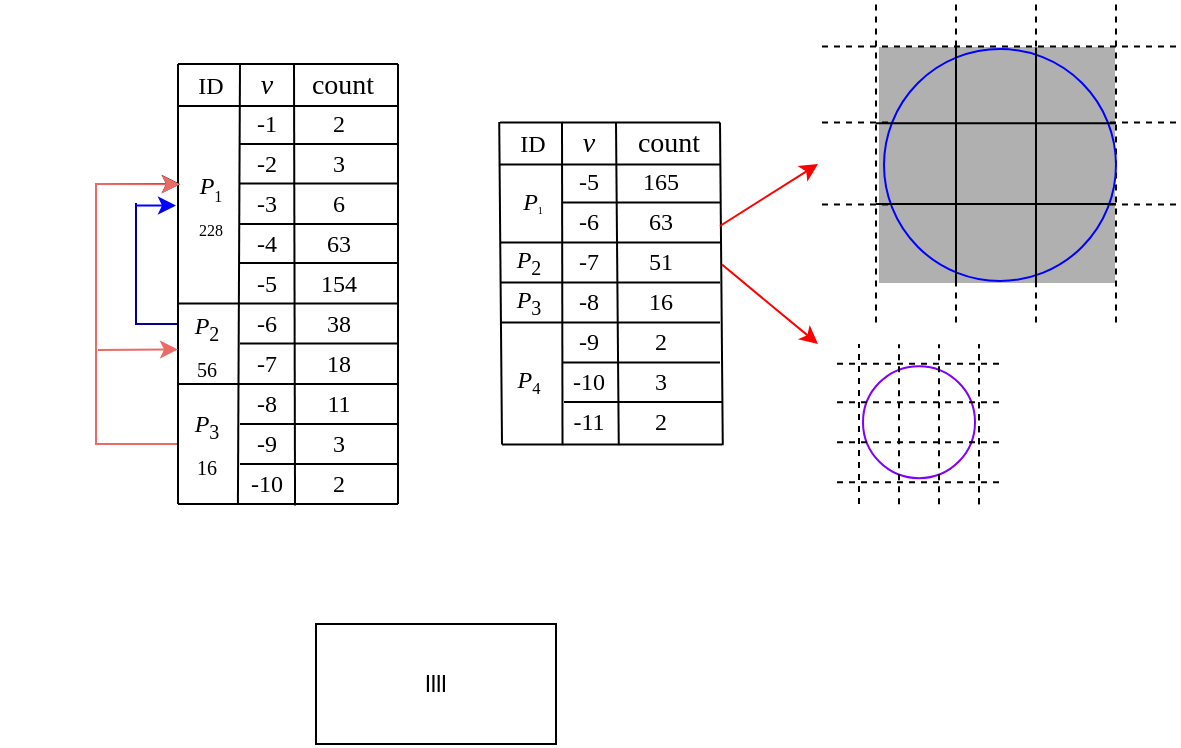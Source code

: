 <mxfile version="15.0.3" type="github" pages="2">
  <diagram id="_1Wtow-dw4-1ti9XIvQA" name="Page-1">
    <mxGraphModel dx="2377" dy="867" grid="1" gridSize="10" guides="1" tooltips="1" connect="1" arrows="1" fold="1" page="1" pageScale="1" pageWidth="827" pageHeight="1169" math="0" shadow="0">
      <root>
        <mxCell id="0" />
        <mxCell id="1" parent="0" />
        <mxCell id="E4blvEDHZqpK1_lMUiRl-31" value="" style="whiteSpace=wrap;html=1;aspect=fixed;shadow=0;strokeColor=#FFFFFF;fillColor=#B0B0B0;" parent="1" vertex="1">
          <mxGeometry x="-289" y="41" width="119" height="119" as="geometry" />
        </mxCell>
        <mxCell id="SOsMVHl4s7LR2z6pSPWi-3" value="" style="endArrow=none;html=1;" parent="1" edge="1">
          <mxGeometry width="50" height="50" relative="1" as="geometry">
            <mxPoint x="-639" y="270" as="sourcePoint" />
            <mxPoint x="-639" y="50" as="targetPoint" />
          </mxGeometry>
        </mxCell>
        <mxCell id="SOsMVHl4s7LR2z6pSPWi-4" value="" style="endArrow=none;html=1;" parent="1" edge="1">
          <mxGeometry width="50" height="50" relative="1" as="geometry">
            <mxPoint x="-639" y="50" as="sourcePoint" />
            <mxPoint x="-529" y="50" as="targetPoint" />
          </mxGeometry>
        </mxCell>
        <mxCell id="SOsMVHl4s7LR2z6pSPWi-5" value="" style="endArrow=none;html=1;" parent="1" edge="1">
          <mxGeometry width="50" height="50" relative="1" as="geometry">
            <mxPoint x="-639" y="71" as="sourcePoint" />
            <mxPoint x="-529" y="71" as="targetPoint" />
          </mxGeometry>
        </mxCell>
        <mxCell id="SOsMVHl4s7LR2z6pSPWi-6" value="" style="endArrow=none;html=1;" parent="1" edge="1">
          <mxGeometry width="50" height="50" relative="1" as="geometry">
            <mxPoint x="-529" y="270" as="sourcePoint" />
            <mxPoint x="-529" y="50" as="targetPoint" />
          </mxGeometry>
        </mxCell>
        <mxCell id="SOsMVHl4s7LR2z6pSPWi-7" value="" style="endArrow=none;html=1;exitX=0.032;exitY=0.998;exitDx=0;exitDy=0;exitPerimeter=0;" parent="1" source="SOsMVHl4s7LR2z6pSPWi-50" edge="1">
          <mxGeometry width="50" height="50" relative="1" as="geometry">
            <mxPoint x="-608" y="490" as="sourcePoint" />
            <mxPoint x="-608" y="50" as="targetPoint" />
          </mxGeometry>
        </mxCell>
        <mxCell id="SOsMVHl4s7LR2z6pSPWi-8" value="" style="endArrow=none;html=1;exitX=0.984;exitY=1.036;exitDx=0;exitDy=0;exitPerimeter=0;" parent="1" source="SOsMVHl4s7LR2z6pSPWi-50" edge="1">
          <mxGeometry width="50" height="50" relative="1" as="geometry">
            <mxPoint x="-581" y="490" as="sourcePoint" />
            <mxPoint x="-581" y="50" as="targetPoint" />
          </mxGeometry>
        </mxCell>
        <mxCell id="SOsMVHl4s7LR2z6pSPWi-9" value="&lt;font style=&quot;font-size: 12px&quot; face=&quot;Times New Roman&quot;&gt;ID&lt;/font&gt;" style="text;html=1;align=center;verticalAlign=middle;resizable=0;points=[];autosize=1;strokeColor=none;" parent="1" vertex="1">
          <mxGeometry x="-638" y="51" width="30" height="20" as="geometry" />
        </mxCell>
        <mxCell id="SOsMVHl4s7LR2z6pSPWi-10" value="&lt;font style=&quot;font-size: 14px&quot; face=&quot;Times New Roman&quot;&gt;&lt;i&gt;v&lt;/i&gt;&lt;/font&gt;" style="text;html=1;align=center;verticalAlign=middle;resizable=0;points=[];autosize=1;strokeColor=none;" parent="1" vertex="1">
          <mxGeometry x="-605" y="51" width="20" height="20" as="geometry" />
        </mxCell>
        <mxCell id="SOsMVHl4s7LR2z6pSPWi-11" value="&lt;font style=&quot;font-size: 14px&quot; face=&quot;Times New Roman&quot;&gt;count&lt;/font&gt;" style="text;html=1;align=center;verticalAlign=middle;resizable=0;points=[];autosize=1;strokeColor=none;" parent="1" vertex="1">
          <mxGeometry x="-582" y="51" width="50" height="20" as="geometry" />
        </mxCell>
        <mxCell id="SOsMVHl4s7LR2z6pSPWi-14" value="" style="endArrow=none;html=1;" parent="1" edge="1">
          <mxGeometry width="50" height="50" relative="1" as="geometry">
            <mxPoint x="-639" y="169.76" as="sourcePoint" />
            <mxPoint x="-529" y="169.76" as="targetPoint" />
          </mxGeometry>
        </mxCell>
        <mxCell id="SOsMVHl4s7LR2z6pSPWi-15" value="&lt;font face=&quot;Times New Roman&quot;&gt;&lt;span style=&quot;font-size: 12px&quot;&gt;&lt;i&gt;P&lt;/i&gt;&lt;/span&gt;&lt;sub&gt;&lt;font style=&quot;font-size: 8px&quot;&gt;1&lt;br&gt;228&lt;br&gt;&lt;/font&gt;&lt;/sub&gt;&lt;/font&gt;" style="text;html=1;align=center;verticalAlign=middle;resizable=0;points=[];autosize=1;strokeColor=none;" parent="1" vertex="1">
          <mxGeometry x="-638" y="101" width="30" height="40" as="geometry" />
        </mxCell>
        <mxCell id="SOsMVHl4s7LR2z6pSPWi-18" value="" style="endArrow=none;html=1;" parent="1" edge="1">
          <mxGeometry width="50" height="50" relative="1" as="geometry">
            <mxPoint x="-608" y="90" as="sourcePoint" />
            <mxPoint x="-529" y="90" as="targetPoint" />
          </mxGeometry>
        </mxCell>
        <mxCell id="SOsMVHl4s7LR2z6pSPWi-19" value="" style="endArrow=none;html=1;" parent="1" edge="1">
          <mxGeometry width="50" height="50" relative="1" as="geometry">
            <mxPoint x="-608" y="109.76" as="sourcePoint" />
            <mxPoint x="-529" y="109.76" as="targetPoint" />
          </mxGeometry>
        </mxCell>
        <mxCell id="SOsMVHl4s7LR2z6pSPWi-20" value="" style="endArrow=none;html=1;" parent="1" edge="1">
          <mxGeometry width="50" height="50" relative="1" as="geometry">
            <mxPoint x="-608" y="130.0" as="sourcePoint" />
            <mxPoint x="-529" y="130.0" as="targetPoint" />
          </mxGeometry>
        </mxCell>
        <mxCell id="SOsMVHl4s7LR2z6pSPWi-21" value="&lt;font face=&quot;Times New Roman&quot;&gt;-1&lt;/font&gt;" style="text;html=1;align=center;verticalAlign=middle;resizable=0;points=[];autosize=1;strokeColor=none;" parent="1" vertex="1">
          <mxGeometry x="-610" y="70" width="30" height="20" as="geometry" />
        </mxCell>
        <mxCell id="SOsMVHl4s7LR2z6pSPWi-22" value="&lt;font face=&quot;Times New Roman&quot;&gt;-2&lt;/font&gt;" style="text;html=1;align=center;verticalAlign=middle;resizable=0;points=[];autosize=1;strokeColor=none;" parent="1" vertex="1">
          <mxGeometry x="-610" y="90" width="30" height="20" as="geometry" />
        </mxCell>
        <mxCell id="SOsMVHl4s7LR2z6pSPWi-23" value="&lt;font face=&quot;Times New Roman&quot;&gt;-3&lt;/font&gt;" style="text;html=1;align=center;verticalAlign=middle;resizable=0;points=[];autosize=1;strokeColor=none;" parent="1" vertex="1">
          <mxGeometry x="-610" y="110" width="30" height="20" as="geometry" />
        </mxCell>
        <mxCell id="SOsMVHl4s7LR2z6pSPWi-24" value="&lt;font face=&quot;Times New Roman&quot;&gt;-4&lt;/font&gt;" style="text;html=1;align=center;verticalAlign=middle;resizable=0;points=[];autosize=1;strokeColor=none;" parent="1" vertex="1">
          <mxGeometry x="-610" y="130" width="30" height="20" as="geometry" />
        </mxCell>
        <mxCell id="SOsMVHl4s7LR2z6pSPWi-25" value="&lt;font face=&quot;Times New Roman&quot;&gt;2&lt;/font&gt;" style="text;html=1;align=center;verticalAlign=middle;resizable=0;points=[];autosize=1;strokeColor=none;" parent="1" vertex="1">
          <mxGeometry x="-569" y="70" width="20" height="20" as="geometry" />
        </mxCell>
        <mxCell id="SOsMVHl4s7LR2z6pSPWi-26" value="&lt;font face=&quot;Times New Roman&quot;&gt;3&lt;/font&gt;" style="text;html=1;align=center;verticalAlign=middle;resizable=0;points=[];autosize=1;strokeColor=none;" parent="1" vertex="1">
          <mxGeometry x="-569" y="90" width="20" height="20" as="geometry" />
        </mxCell>
        <mxCell id="SOsMVHl4s7LR2z6pSPWi-27" value="&lt;font face=&quot;Times New Roman&quot;&gt;6&lt;/font&gt;" style="text;html=1;align=center;verticalAlign=middle;resizable=0;points=[];autosize=1;strokeColor=none;" parent="1" vertex="1">
          <mxGeometry x="-569" y="110" width="20" height="20" as="geometry" />
        </mxCell>
        <mxCell id="SOsMVHl4s7LR2z6pSPWi-28" value="&lt;font face=&quot;Times New Roman&quot;&gt;63&lt;/font&gt;" style="text;html=1;align=center;verticalAlign=middle;resizable=0;points=[];autosize=1;strokeColor=none;" parent="1" vertex="1">
          <mxGeometry x="-574" y="130" width="30" height="20" as="geometry" />
        </mxCell>
        <mxCell id="SOsMVHl4s7LR2z6pSPWi-30" value="" style="endArrow=none;html=1;" parent="1" edge="1">
          <mxGeometry width="50" height="50" relative="1" as="geometry">
            <mxPoint x="-639" y="210" as="sourcePoint" />
            <mxPoint x="-529" y="210" as="targetPoint" />
          </mxGeometry>
        </mxCell>
        <mxCell id="SOsMVHl4s7LR2z6pSPWi-31" value="&lt;font style=&quot;font-size: 12px&quot; face=&quot;Times New Roman&quot;&gt;&lt;i&gt;P&lt;/i&gt;&lt;sub&gt;2&lt;br&gt;56&lt;br&gt;&lt;/sub&gt;&lt;/font&gt;" style="text;html=1;align=center;verticalAlign=middle;resizable=0;points=[];autosize=1;strokeColor=none;" parent="1" vertex="1">
          <mxGeometry x="-640" y="171" width="30" height="40" as="geometry" />
        </mxCell>
        <mxCell id="SOsMVHl4s7LR2z6pSPWi-32" value="" style="endArrow=none;html=1;" parent="1" edge="1">
          <mxGeometry width="50" height="50" relative="1" as="geometry">
            <mxPoint x="-608" y="149.52" as="sourcePoint" />
            <mxPoint x="-529" y="149.52" as="targetPoint" />
          </mxGeometry>
        </mxCell>
        <mxCell id="SOsMVHl4s7LR2z6pSPWi-35" value="&lt;font face=&quot;Times New Roman&quot;&gt;-5&lt;/font&gt;" style="text;html=1;align=center;verticalAlign=middle;resizable=0;points=[];autosize=1;strokeColor=none;" parent="1" vertex="1">
          <mxGeometry x="-610" y="150" width="30" height="20" as="geometry" />
        </mxCell>
        <mxCell id="SOsMVHl4s7LR2z6pSPWi-36" value="&lt;font face=&quot;Times New Roman&quot;&gt;154&lt;/font&gt;" style="text;html=1;align=center;verticalAlign=middle;resizable=0;points=[];autosize=1;strokeColor=none;" parent="1" vertex="1">
          <mxGeometry x="-574" y="150" width="30" height="20" as="geometry" />
        </mxCell>
        <mxCell id="SOsMVHl4s7LR2z6pSPWi-37" value="" style="endArrow=none;html=1;" parent="1" edge="1">
          <mxGeometry width="50" height="50" relative="1" as="geometry">
            <mxPoint x="-608" y="189.76" as="sourcePoint" />
            <mxPoint x="-529" y="189.76" as="targetPoint" />
          </mxGeometry>
        </mxCell>
        <mxCell id="SOsMVHl4s7LR2z6pSPWi-38" value="&lt;font face=&quot;Times New Roman&quot;&gt;-6&lt;/font&gt;" style="text;html=1;align=center;verticalAlign=middle;resizable=0;points=[];autosize=1;strokeColor=none;" parent="1" vertex="1">
          <mxGeometry x="-610" y="170" width="30" height="20" as="geometry" />
        </mxCell>
        <mxCell id="SOsMVHl4s7LR2z6pSPWi-41" value="&lt;font face=&quot;Times New Roman&quot;&gt;-7&lt;/font&gt;" style="text;html=1;align=center;verticalAlign=middle;resizable=0;points=[];autosize=1;strokeColor=none;" parent="1" vertex="1">
          <mxGeometry x="-610" y="190" width="30" height="20" as="geometry" />
        </mxCell>
        <mxCell id="SOsMVHl4s7LR2z6pSPWi-42" value="&lt;font face=&quot;Times New Roman&quot;&gt;38&lt;/font&gt;" style="text;html=1;align=center;verticalAlign=middle;resizable=0;points=[];autosize=1;strokeColor=none;" parent="1" vertex="1">
          <mxGeometry x="-574" y="170" width="30" height="20" as="geometry" />
        </mxCell>
        <mxCell id="SOsMVHl4s7LR2z6pSPWi-43" value="&lt;font face=&quot;Times New Roman&quot;&gt;18&lt;/font&gt;" style="text;html=1;align=center;verticalAlign=middle;resizable=0;points=[];autosize=1;strokeColor=none;" parent="1" vertex="1">
          <mxGeometry x="-574" y="190" width="30" height="20" as="geometry" />
        </mxCell>
        <mxCell id="SOsMVHl4s7LR2z6pSPWi-44" value="" style="endArrow=none;html=1;" parent="1" edge="1">
          <mxGeometry width="50" height="50" relative="1" as="geometry">
            <mxPoint x="-639" y="270" as="sourcePoint" />
            <mxPoint x="-529" y="270" as="targetPoint" />
          </mxGeometry>
        </mxCell>
        <mxCell id="SOsMVHl4s7LR2z6pSPWi-45" value="&lt;font style=&quot;font-size: 12px&quot; face=&quot;Times New Roman&quot;&gt;&lt;i&gt;P&lt;/i&gt;&lt;sub&gt;3&lt;br&gt;16&lt;br&gt;&lt;/sub&gt;&lt;/font&gt;" style="text;html=1;align=center;verticalAlign=middle;resizable=0;points=[];autosize=1;strokeColor=none;" parent="1" vertex="1">
          <mxGeometry x="-640" y="220" width="30" height="40" as="geometry" />
        </mxCell>
        <mxCell id="SOsMVHl4s7LR2z6pSPWi-46" value="" style="endArrow=none;html=1;" parent="1" edge="1">
          <mxGeometry width="50" height="50" relative="1" as="geometry">
            <mxPoint x="-608" y="230" as="sourcePoint" />
            <mxPoint x="-529" y="230" as="targetPoint" />
          </mxGeometry>
        </mxCell>
        <mxCell id="SOsMVHl4s7LR2z6pSPWi-47" value="" style="endArrow=none;html=1;" parent="1" edge="1">
          <mxGeometry width="50" height="50" relative="1" as="geometry">
            <mxPoint x="-608" y="250" as="sourcePoint" />
            <mxPoint x="-529" y="250" as="targetPoint" />
          </mxGeometry>
        </mxCell>
        <mxCell id="SOsMVHl4s7LR2z6pSPWi-48" value="&lt;font face=&quot;Times New Roman&quot;&gt;-8&lt;/font&gt;" style="text;html=1;align=center;verticalAlign=middle;resizable=0;points=[];autosize=1;strokeColor=none;" parent="1" vertex="1">
          <mxGeometry x="-610" y="210" width="30" height="20" as="geometry" />
        </mxCell>
        <mxCell id="SOsMVHl4s7LR2z6pSPWi-49" value="&lt;font face=&quot;Times New Roman&quot;&gt;-9&lt;/font&gt;" style="text;html=1;align=center;verticalAlign=middle;resizable=0;points=[];autosize=1;strokeColor=none;" parent="1" vertex="1">
          <mxGeometry x="-610" y="230" width="30" height="20" as="geometry" />
        </mxCell>
        <mxCell id="SOsMVHl4s7LR2z6pSPWi-50" value="&lt;font face=&quot;Times New Roman&quot;&gt;-10&lt;/font&gt;" style="text;html=1;align=center;verticalAlign=middle;resizable=0;points=[];autosize=1;strokeColor=none;" parent="1" vertex="1">
          <mxGeometry x="-610" y="250" width="30" height="20" as="geometry" />
        </mxCell>
        <mxCell id="SOsMVHl4s7LR2z6pSPWi-52" value="&lt;font face=&quot;Times New Roman&quot;&gt;11&lt;/font&gt;" style="text;html=1;align=center;verticalAlign=middle;resizable=0;points=[];autosize=1;strokeColor=none;" parent="1" vertex="1">
          <mxGeometry x="-574" y="210" width="30" height="20" as="geometry" />
        </mxCell>
        <mxCell id="SOsMVHl4s7LR2z6pSPWi-53" value="&lt;font face=&quot;Times New Roman&quot;&gt;3&lt;/font&gt;" style="text;html=1;align=center;verticalAlign=middle;resizable=0;points=[];autosize=1;strokeColor=none;" parent="1" vertex="1">
          <mxGeometry x="-569" y="230" width="20" height="20" as="geometry" />
        </mxCell>
        <mxCell id="SOsMVHl4s7LR2z6pSPWi-54" value="&lt;font face=&quot;Times New Roman&quot;&gt;2&lt;/font&gt;" style="text;html=1;align=center;verticalAlign=middle;resizable=0;points=[];autosize=1;strokeColor=none;" parent="1" vertex="1">
          <mxGeometry x="-569" y="250" width="20" height="20" as="geometry" />
        </mxCell>
        <mxCell id="SOsMVHl4s7LR2z6pSPWi-56" value="" style="endArrow=none;html=1;" parent="1" edge="1">
          <mxGeometry width="50" height="50" relative="1" as="geometry">
            <mxPoint x="-478" y="79.3" as="sourcePoint" />
            <mxPoint x="-368" y="79.3" as="targetPoint" />
          </mxGeometry>
        </mxCell>
        <mxCell id="SOsMVHl4s7LR2z6pSPWi-57" value="" style="endArrow=none;html=1;" parent="1" edge="1">
          <mxGeometry width="50" height="50" relative="1" as="geometry">
            <mxPoint x="-478" y="100.3" as="sourcePoint" />
            <mxPoint x="-368" y="100.3" as="targetPoint" />
          </mxGeometry>
        </mxCell>
        <mxCell id="SOsMVHl4s7LR2z6pSPWi-59" value="" style="endArrow=none;html=1;exitX=0.075;exitY=1.064;exitDx=0;exitDy=0;exitPerimeter=0;" parent="1" source="SOsMVHl4s7LR2z6pSPWi-84" edge="1">
          <mxGeometry width="50" height="50" relative="1" as="geometry">
            <mxPoint x="-447" y="299.3" as="sourcePoint" />
            <mxPoint x="-447" y="79.3" as="targetPoint" />
          </mxGeometry>
        </mxCell>
        <mxCell id="SOsMVHl4s7LR2z6pSPWi-60" value="" style="endArrow=none;html=1;exitX=1.013;exitY=1.064;exitDx=0;exitDy=0;exitPerimeter=0;" parent="1" source="SOsMVHl4s7LR2z6pSPWi-84" edge="1">
          <mxGeometry width="50" height="50" relative="1" as="geometry">
            <mxPoint x="-419.48" y="300.02" as="sourcePoint" />
            <mxPoint x="-420" y="79.3" as="targetPoint" />
          </mxGeometry>
        </mxCell>
        <mxCell id="SOsMVHl4s7LR2z6pSPWi-61" value="&lt;font style=&quot;font-size: 12px&quot; face=&quot;Times New Roman&quot;&gt;ID&lt;/font&gt;" style="text;html=1;align=center;verticalAlign=middle;resizable=0;points=[];autosize=1;strokeColor=none;" parent="1" vertex="1">
          <mxGeometry x="-477" y="80.3" width="30" height="20" as="geometry" />
        </mxCell>
        <mxCell id="SOsMVHl4s7LR2z6pSPWi-62" value="&lt;font style=&quot;font-size: 14px&quot; face=&quot;Times New Roman&quot;&gt;&lt;i&gt;v&lt;/i&gt;&lt;/font&gt;" style="text;html=1;align=center;verticalAlign=middle;resizable=0;points=[];autosize=1;strokeColor=none;" parent="1" vertex="1">
          <mxGeometry x="-444" y="80.3" width="20" height="20" as="geometry" />
        </mxCell>
        <mxCell id="SOsMVHl4s7LR2z6pSPWi-63" value="&lt;font style=&quot;font-size: 14px&quot; face=&quot;Times New Roman&quot;&gt;count&lt;/font&gt;" style="text;html=1;align=center;verticalAlign=middle;resizable=0;points=[];autosize=1;strokeColor=none;" parent="1" vertex="1">
          <mxGeometry x="-419" y="80.3" width="50" height="20" as="geometry" />
        </mxCell>
        <mxCell id="SOsMVHl4s7LR2z6pSPWi-65" value="&lt;font style=&quot;font-size: 12px&quot; face=&quot;Times New Roman&quot;&gt;&lt;i&gt;P&lt;/i&gt;&lt;/font&gt;&lt;font style=&quot;font-size: 6px&quot; face=&quot;Times New Roman&quot;&gt;&lt;sub&gt;1&lt;/sub&gt;&lt;/font&gt;" style="text;html=1;align=center;verticalAlign=middle;resizable=0;points=[];autosize=1;strokeColor=none;" parent="1" vertex="1">
          <mxGeometry x="-477" y="109.3" width="30" height="20" as="geometry" />
        </mxCell>
        <mxCell id="SOsMVHl4s7LR2z6pSPWi-66" value="" style="endArrow=none;html=1;" parent="1" edge="1">
          <mxGeometry width="50" height="50" relative="1" as="geometry">
            <mxPoint x="-447" y="119.3" as="sourcePoint" />
            <mxPoint x="-368" y="119.3" as="targetPoint" />
          </mxGeometry>
        </mxCell>
        <mxCell id="SOsMVHl4s7LR2z6pSPWi-69" value="&lt;font face=&quot;Times New Roman&quot;&gt;-5&lt;/font&gt;" style="text;html=1;align=center;verticalAlign=middle;resizable=0;points=[];autosize=1;strokeColor=none;" parent="1" vertex="1">
          <mxGeometry x="-449" y="99.3" width="30" height="20" as="geometry" />
        </mxCell>
        <mxCell id="SOsMVHl4s7LR2z6pSPWi-70" value="&lt;font face=&quot;Times New Roman&quot;&gt;-6&lt;/font&gt;" style="text;html=1;align=center;verticalAlign=middle;resizable=0;points=[];autosize=1;strokeColor=none;" parent="1" vertex="1">
          <mxGeometry x="-449" y="119.3" width="30" height="20" as="geometry" />
        </mxCell>
        <mxCell id="SOsMVHl4s7LR2z6pSPWi-71" value="&lt;font face=&quot;Times New Roman&quot;&gt;-7&lt;/font&gt;" style="text;html=1;align=center;verticalAlign=middle;resizable=0;points=[];autosize=1;strokeColor=none;" parent="1" vertex="1">
          <mxGeometry x="-449" y="139.3" width="30" height="20" as="geometry" />
        </mxCell>
        <mxCell id="SOsMVHl4s7LR2z6pSPWi-72" value="&lt;font face=&quot;Times New Roman&quot;&gt;-8&lt;/font&gt;" style="text;html=1;align=center;verticalAlign=middle;resizable=0;points=[];autosize=1;strokeColor=none;" parent="1" vertex="1">
          <mxGeometry x="-449" y="159.3" width="30" height="20" as="geometry" />
        </mxCell>
        <mxCell id="SOsMVHl4s7LR2z6pSPWi-73" value="&lt;font face=&quot;Times New Roman&quot;&gt;165&lt;/font&gt;" style="text;html=1;align=center;verticalAlign=middle;resizable=0;points=[];autosize=1;strokeColor=none;" parent="1" vertex="1">
          <mxGeometry x="-413" y="99.3" width="30" height="20" as="geometry" />
        </mxCell>
        <mxCell id="SOsMVHl4s7LR2z6pSPWi-74" value="&lt;font face=&quot;Times New Roman&quot;&gt;63&lt;/font&gt;" style="text;html=1;align=center;verticalAlign=middle;resizable=0;points=[];autosize=1;strokeColor=none;" parent="1" vertex="1">
          <mxGeometry x="-413" y="119.3" width="30" height="20" as="geometry" />
        </mxCell>
        <mxCell id="SOsMVHl4s7LR2z6pSPWi-75" value="&lt;font face=&quot;Times New Roman&quot;&gt;51&lt;/font&gt;" style="text;html=1;align=center;verticalAlign=middle;resizable=0;points=[];autosize=1;strokeColor=none;" parent="1" vertex="1">
          <mxGeometry x="-413" y="139.3" width="30" height="20" as="geometry" />
        </mxCell>
        <mxCell id="SOsMVHl4s7LR2z6pSPWi-76" value="&lt;font face=&quot;Times New Roman&quot;&gt;16&lt;/font&gt;" style="text;html=1;align=center;verticalAlign=middle;resizable=0;points=[];autosize=1;strokeColor=none;" parent="1" vertex="1">
          <mxGeometry x="-413" y="159.3" width="30" height="20" as="geometry" />
        </mxCell>
        <mxCell id="SOsMVHl4s7LR2z6pSPWi-77" value="" style="endArrow=none;html=1;" parent="1" edge="1">
          <mxGeometry width="50" height="50" relative="1" as="geometry">
            <mxPoint x="-477" y="240.3" as="sourcePoint" />
            <mxPoint x="-367" y="240.3" as="targetPoint" />
          </mxGeometry>
        </mxCell>
        <mxCell id="SOsMVHl4s7LR2z6pSPWi-78" value="&lt;font face=&quot;Times New Roman&quot;&gt;&lt;i&gt;P&lt;/i&gt;&lt;span style=&quot;font-size: 10px&quot;&gt;&lt;sub&gt;4&lt;/sub&gt;&lt;/span&gt;&lt;/font&gt;" style="text;html=1;align=center;verticalAlign=middle;resizable=0;points=[];autosize=1;strokeColor=none;" parent="1" vertex="1">
          <mxGeometry x="-479" y="199.3" width="30" height="20" as="geometry" />
        </mxCell>
        <mxCell id="SOsMVHl4s7LR2z6pSPWi-80" value="&lt;font face=&quot;Times New Roman&quot;&gt;-9&lt;/font&gt;" style="text;html=1;align=center;verticalAlign=middle;resizable=0;points=[];autosize=1;strokeColor=none;" parent="1" vertex="1">
          <mxGeometry x="-449" y="179.3" width="30" height="20" as="geometry" />
        </mxCell>
        <mxCell id="SOsMVHl4s7LR2z6pSPWi-81" value="&lt;font face=&quot;Times New Roman&quot;&gt;2&lt;/font&gt;" style="text;html=1;align=center;verticalAlign=middle;resizable=0;points=[];autosize=1;strokeColor=none;" parent="1" vertex="1">
          <mxGeometry x="-408" y="179.3" width="20" height="20" as="geometry" />
        </mxCell>
        <mxCell id="SOsMVHl4s7LR2z6pSPWi-82" value="" style="endArrow=none;html=1;" parent="1" edge="1">
          <mxGeometry width="50" height="50" relative="1" as="geometry">
            <mxPoint x="-446" y="219.06" as="sourcePoint" />
            <mxPoint x="-367" y="219.06" as="targetPoint" />
          </mxGeometry>
        </mxCell>
        <mxCell id="SOsMVHl4s7LR2z6pSPWi-83" value="&lt;font face=&quot;Times New Roman&quot;&gt;-10&lt;/font&gt;" style="text;html=1;align=center;verticalAlign=middle;resizable=0;points=[];autosize=1;strokeColor=none;" parent="1" vertex="1">
          <mxGeometry x="-449" y="199.3" width="30" height="20" as="geometry" />
        </mxCell>
        <mxCell id="SOsMVHl4s7LR2z6pSPWi-84" value="&lt;font face=&quot;Times New Roman&quot;&gt;-11&lt;/font&gt;" style="text;html=1;align=center;verticalAlign=middle;resizable=0;points=[];autosize=1;strokeColor=none;" parent="1" vertex="1">
          <mxGeometry x="-449" y="219.3" width="30" height="20" as="geometry" />
        </mxCell>
        <mxCell id="SOsMVHl4s7LR2z6pSPWi-85" value="&lt;font face=&quot;Times New Roman&quot;&gt;3&lt;/font&gt;" style="text;html=1;align=center;verticalAlign=middle;resizable=0;points=[];autosize=1;strokeColor=none;" parent="1" vertex="1">
          <mxGeometry x="-408" y="199.3" width="20" height="20" as="geometry" />
        </mxCell>
        <mxCell id="SOsMVHl4s7LR2z6pSPWi-86" value="&lt;font face=&quot;Times New Roman&quot;&gt;2&lt;/font&gt;" style="text;html=1;align=center;verticalAlign=middle;resizable=0;points=[];autosize=1;strokeColor=none;" parent="1" vertex="1">
          <mxGeometry x="-408" y="219.3" width="20" height="20" as="geometry" />
        </mxCell>
        <mxCell id="SOsMVHl4s7LR2z6pSPWi-88" value="&lt;font style=&quot;font-size: 12px&quot; face=&quot;Times New Roman&quot;&gt;&lt;i&gt;P&lt;/i&gt;&lt;sub&gt;3&lt;/sub&gt;&lt;/font&gt;" style="text;html=1;align=center;verticalAlign=middle;resizable=0;points=[];autosize=1;strokeColor=none;" parent="1" vertex="1">
          <mxGeometry x="-479" y="159.3" width="30" height="20" as="geometry" />
        </mxCell>
        <mxCell id="SOsMVHl4s7LR2z6pSPWi-101" value="" style="endArrow=none;html=1;" parent="1" edge="1">
          <mxGeometry width="50" height="50" relative="1" as="geometry">
            <mxPoint x="-478" y="139.3" as="sourcePoint" />
            <mxPoint x="-368" y="139.3" as="targetPoint" />
          </mxGeometry>
        </mxCell>
        <mxCell id="SOsMVHl4s7LR2z6pSPWi-102" value="&lt;font style=&quot;font-size: 12px&quot; face=&quot;Times New Roman&quot;&gt;&lt;i&gt;P&lt;/i&gt;&lt;sub&gt;2&lt;/sub&gt;&lt;/font&gt;" style="text;html=1;align=center;verticalAlign=middle;resizable=0;points=[];autosize=1;strokeColor=none;" parent="1" vertex="1">
          <mxGeometry x="-479" y="139.3" width="30" height="20" as="geometry" />
        </mxCell>
        <mxCell id="SOsMVHl4s7LR2z6pSPWi-103" value="" style="endArrow=none;html=1;" parent="1" edge="1">
          <mxGeometry width="50" height="50" relative="1" as="geometry">
            <mxPoint x="-478" y="159.3" as="sourcePoint" />
            <mxPoint x="-368" y="159.3" as="targetPoint" />
          </mxGeometry>
        </mxCell>
        <mxCell id="SOsMVHl4s7LR2z6pSPWi-104" value="" style="endArrow=none;html=1;" parent="1" edge="1">
          <mxGeometry width="50" height="50" relative="1" as="geometry">
            <mxPoint x="-478" y="179.3" as="sourcePoint" />
            <mxPoint x="-368" y="179.3" as="targetPoint" />
          </mxGeometry>
        </mxCell>
        <mxCell id="SOsMVHl4s7LR2z6pSPWi-105" value="" style="endArrow=none;html=1;" parent="1" edge="1">
          <mxGeometry width="50" height="50" relative="1" as="geometry">
            <mxPoint x="-447" y="199.3" as="sourcePoint" />
            <mxPoint x="-368" y="199.3" as="targetPoint" />
          </mxGeometry>
        </mxCell>
        <mxCell id="SOsMVHl4s7LR2z6pSPWi-106" value="" style="endArrow=none;html=1;exitX=1.013;exitY=1.064;exitDx=0;exitDy=0;exitPerimeter=0;" parent="1" edge="1">
          <mxGeometry width="50" height="50" relative="1" as="geometry">
            <mxPoint x="-366.61" y="240.58" as="sourcePoint" />
            <mxPoint x="-368" y="79.3" as="targetPoint" />
          </mxGeometry>
        </mxCell>
        <mxCell id="SOsMVHl4s7LR2z6pSPWi-107" value="" style="endArrow=none;html=1;exitX=1.013;exitY=1.064;exitDx=0;exitDy=0;exitPerimeter=0;" parent="1" edge="1">
          <mxGeometry width="50" height="50" relative="1" as="geometry">
            <mxPoint x="-477.0" y="240.3" as="sourcePoint" />
            <mxPoint x="-478.39" y="79.02" as="targetPoint" />
          </mxGeometry>
        </mxCell>
        <mxCell id="SOsMVHl4s7LR2z6pSPWi-108" value="" style="endArrow=classic;html=1;fillColor=#FF0000;strokeColor=#FF0000;" parent="1" edge="1">
          <mxGeometry width="50" height="50" relative="1" as="geometry">
            <mxPoint x="-368" y="131" as="sourcePoint" />
            <mxPoint x="-319" y="100" as="targetPoint" />
          </mxGeometry>
        </mxCell>
        <mxCell id="SOsMVHl4s7LR2z6pSPWi-109" value="" style="endArrow=classic;html=1;strokeColor=#FF0000;" parent="1" edge="1">
          <mxGeometry width="50" height="50" relative="1" as="geometry">
            <mxPoint x="-367" y="150.3" as="sourcePoint" />
            <mxPoint x="-319" y="190" as="targetPoint" />
          </mxGeometry>
        </mxCell>
        <mxCell id="E4blvEDHZqpK1_lMUiRl-1" value="" style="endArrow=none;dashed=1;html=1;" parent="1" edge="1">
          <mxGeometry width="50" height="50" relative="1" as="geometry">
            <mxPoint x="-228.5" y="199.92" as="sourcePoint" />
            <mxPoint x="-309.5" y="199.92" as="targetPoint" />
          </mxGeometry>
        </mxCell>
        <mxCell id="E4blvEDHZqpK1_lMUiRl-5" value="" style="endArrow=none;dashed=1;html=1;" parent="1" edge="1">
          <mxGeometry width="50" height="50" relative="1" as="geometry">
            <mxPoint x="-228.5" y="259.14" as="sourcePoint" />
            <mxPoint x="-309.5" y="259.14" as="targetPoint" />
          </mxGeometry>
        </mxCell>
        <mxCell id="E4blvEDHZqpK1_lMUiRl-6" value="" style="endArrow=none;dashed=1;html=1;" parent="1" edge="1">
          <mxGeometry width="50" height="50" relative="1" as="geometry">
            <mxPoint x="-298.5" y="270.0" as="sourcePoint" />
            <mxPoint x="-298.5" y="190.0" as="targetPoint" />
          </mxGeometry>
        </mxCell>
        <mxCell id="E4blvEDHZqpK1_lMUiRl-9" value="" style="endArrow=none;dashed=1;html=1;" parent="1" edge="1">
          <mxGeometry width="50" height="50" relative="1" as="geometry">
            <mxPoint x="-238.5" y="270.08" as="sourcePoint" />
            <mxPoint x="-238.5" y="190.08" as="targetPoint" />
          </mxGeometry>
        </mxCell>
        <mxCell id="E4blvEDHZqpK1_lMUiRl-10" value="" style="ellipse;whiteSpace=wrap;html=1;aspect=fixed;shadow=0;fillColor=#FFFFFF;strokeColor=#7F00FF;" parent="1" vertex="1">
          <mxGeometry x="-296.5" y="201.08" width="56" height="56" as="geometry" />
        </mxCell>
        <mxCell id="E4blvEDHZqpK1_lMUiRl-3" value="" style="endArrow=none;dashed=1;html=1;" parent="1" edge="1">
          <mxGeometry width="50" height="50" relative="1" as="geometry">
            <mxPoint x="-228.5" y="219.14" as="sourcePoint" />
            <mxPoint x="-309.5" y="219.14" as="targetPoint" />
          </mxGeometry>
        </mxCell>
        <mxCell id="E4blvEDHZqpK1_lMUiRl-4" value="" style="endArrow=none;dashed=1;html=1;" parent="1" edge="1">
          <mxGeometry width="50" height="50" relative="1" as="geometry">
            <mxPoint x="-228.5" y="239.14" as="sourcePoint" />
            <mxPoint x="-309.5" y="239.14" as="targetPoint" />
          </mxGeometry>
        </mxCell>
        <mxCell id="E4blvEDHZqpK1_lMUiRl-7" value="" style="endArrow=none;dashed=1;html=1;" parent="1" edge="1">
          <mxGeometry width="50" height="50" relative="1" as="geometry">
            <mxPoint x="-278.5" y="270.08" as="sourcePoint" />
            <mxPoint x="-278.5" y="190.08" as="targetPoint" />
          </mxGeometry>
        </mxCell>
        <mxCell id="E4blvEDHZqpK1_lMUiRl-8" value="" style="endArrow=none;dashed=1;html=1;" parent="1" edge="1">
          <mxGeometry width="50" height="50" relative="1" as="geometry">
            <mxPoint x="-258.5" y="270.08" as="sourcePoint" />
            <mxPoint x="-258.5" y="190.08" as="targetPoint" />
          </mxGeometry>
        </mxCell>
        <mxCell id="E4blvEDHZqpK1_lMUiRl-14" value="" style="endArrow=none;dashed=1;html=1;" parent="1" edge="1">
          <mxGeometry width="50" height="50" relative="1" as="geometry">
            <mxPoint x="-140" y="41.3" as="sourcePoint" />
            <mxPoint x="-320" y="41.3" as="targetPoint" />
          </mxGeometry>
        </mxCell>
        <mxCell id="E4blvEDHZqpK1_lMUiRl-15" value="" style="endArrow=none;dashed=1;html=1;" parent="1" edge="1">
          <mxGeometry width="50" height="50" relative="1" as="geometry">
            <mxPoint x="-140" y="79.3" as="sourcePoint" />
            <mxPoint x="-320" y="79.3" as="targetPoint" />
          </mxGeometry>
        </mxCell>
        <mxCell id="E4blvEDHZqpK1_lMUiRl-16" value="" style="endArrow=none;dashed=1;html=1;" parent="1" edge="1">
          <mxGeometry width="50" height="50" relative="1" as="geometry">
            <mxPoint x="-140" y="120.3" as="sourcePoint" />
            <mxPoint x="-320" y="120.3" as="targetPoint" />
          </mxGeometry>
        </mxCell>
        <mxCell id="E4blvEDHZqpK1_lMUiRl-18" value="" style="endArrow=none;dashed=1;html=1;" parent="1" edge="1">
          <mxGeometry width="50" height="50" relative="1" as="geometry">
            <mxPoint x="-290" y="179.3" as="sourcePoint" />
            <mxPoint x="-290" y="19.3" as="targetPoint" />
          </mxGeometry>
        </mxCell>
        <mxCell id="E4blvEDHZqpK1_lMUiRl-19" value="" style="endArrow=none;dashed=1;html=1;" parent="1" edge="1">
          <mxGeometry width="50" height="50" relative="1" as="geometry">
            <mxPoint x="-250" y="179.3" as="sourcePoint" />
            <mxPoint x="-250" y="19.3" as="targetPoint" />
          </mxGeometry>
        </mxCell>
        <mxCell id="E4blvEDHZqpK1_lMUiRl-20" value="" style="endArrow=none;dashed=1;html=1;" parent="1" edge="1">
          <mxGeometry width="50" height="50" relative="1" as="geometry">
            <mxPoint x="-210" y="179.3" as="sourcePoint" />
            <mxPoint x="-210" y="19.3" as="targetPoint" />
          </mxGeometry>
        </mxCell>
        <mxCell id="E4blvEDHZqpK1_lMUiRl-21" value="" style="endArrow=none;dashed=1;html=1;" parent="1" edge="1">
          <mxGeometry width="50" height="50" relative="1" as="geometry">
            <mxPoint x="-170" y="179.3" as="sourcePoint" />
            <mxPoint x="-170" y="19.3" as="targetPoint" />
          </mxGeometry>
        </mxCell>
        <mxCell id="E4blvEDHZqpK1_lMUiRl-22" value="" style="ellipse;whiteSpace=wrap;html=1;aspect=fixed;shadow=0;strokeColor=#0000FF;fillColor=#B0B0B0;" parent="1" vertex="1">
          <mxGeometry x="-286" y="42.5" width="116" height="116" as="geometry" />
        </mxCell>
        <mxCell id="E4blvEDHZqpK1_lMUiRl-24" value="" style="endArrow=none;html=1;shadow=0;" parent="1" edge="1">
          <mxGeometry width="50" height="50" relative="1" as="geometry">
            <mxPoint x="-290" y="79.67" as="sourcePoint" />
            <mxPoint x="-170" y="79.67" as="targetPoint" />
          </mxGeometry>
        </mxCell>
        <mxCell id="E4blvEDHZqpK1_lMUiRl-25" value="" style="endArrow=none;html=1;shadow=0;" parent="1" edge="1">
          <mxGeometry width="50" height="50" relative="1" as="geometry">
            <mxPoint x="-290" y="120" as="sourcePoint" />
            <mxPoint x="-170" y="120" as="targetPoint" />
          </mxGeometry>
        </mxCell>
        <mxCell id="E4blvEDHZqpK1_lMUiRl-27" value="" style="endArrow=none;html=1;shadow=0;" parent="1" edge="1">
          <mxGeometry width="50" height="50" relative="1" as="geometry">
            <mxPoint x="-250" y="41.0" as="sourcePoint" />
            <mxPoint x="-250" y="160.8" as="targetPoint" />
          </mxGeometry>
        </mxCell>
        <mxCell id="E4blvEDHZqpK1_lMUiRl-28" value="" style="endArrow=none;html=1;shadow=0;" parent="1" edge="1">
          <mxGeometry width="50" height="50" relative="1" as="geometry">
            <mxPoint x="-210" y="41.8" as="sourcePoint" />
            <mxPoint x="-210" y="161.6" as="targetPoint" />
          </mxGeometry>
        </mxCell>
        <mxCell id="E4blvEDHZqpK1_lMUiRl-35" value="" style="endArrow=classic;html=1;shadow=0;strokeColor=#FFFFFF;" parent="1" edge="1">
          <mxGeometry width="50" height="50" relative="1" as="geometry">
            <mxPoint x="-720" y="285" as="sourcePoint" />
            <mxPoint x="-670" y="235" as="targetPoint" />
          </mxGeometry>
        </mxCell>
        <mxCell id="E4blvEDHZqpK1_lMUiRl-36" value="" style="endArrow=classic;html=1;shadow=0;strokeColor=#FFFFFF;" parent="1" edge="1">
          <mxGeometry width="50" height="50" relative="1" as="geometry">
            <mxPoint x="-490" y="320" as="sourcePoint" />
            <mxPoint x="-440" y="270" as="targetPoint" />
          </mxGeometry>
        </mxCell>
        <mxCell id="E4blvEDHZqpK1_lMUiRl-37" value="" style="endArrow=classic;html=1;shadow=0;strokeColor=#000000;exitX=0;exitY=1;exitDx=0;exitDy=0;" parent="1" source="E4blvEDHZqpK1_lMUiRl-38" edge="1">
          <mxGeometry width="50" height="50" relative="1" as="geometry">
            <mxPoint x="-691.15" y="110.38" as="sourcePoint" />
            <mxPoint x="-638" y="110" as="targetPoint" />
            <Array as="points">
              <mxPoint x="-638" y="110" />
            </Array>
          </mxGeometry>
        </mxCell>
        <mxCell id="E4blvEDHZqpK1_lMUiRl-38" value="" style="shape=partialRectangle;whiteSpace=wrap;html=1;top=0;left=0;fillColor=none;shadow=0;strokeColor=#EA6B66;direction=south;" parent="1" vertex="1">
          <mxGeometry x="-680" y="110" width="40" height="130" as="geometry" />
        </mxCell>
        <mxCell id="E4blvEDHZqpK1_lMUiRl-40" value="" style="shape=partialRectangle;whiteSpace=wrap;html=1;top=0;left=0;fillColor=none;shadow=0;strokeColor=#000099;direction=south;" parent="1" vertex="1">
          <mxGeometry x="-660" y="120" width="20" height="60" as="geometry" />
        </mxCell>
        <mxCell id="E4blvEDHZqpK1_lMUiRl-43" value="" style="endArrow=classic;html=1;shadow=0;strokeColor=#EA6B66;" parent="1" edge="1">
          <mxGeometry width="50" height="50" relative="1" as="geometry">
            <mxPoint x="-679" y="193" as="sourcePoint" />
            <mxPoint x="-639" y="192.71" as="targetPoint" />
          </mxGeometry>
        </mxCell>
        <mxCell id="E4blvEDHZqpK1_lMUiRl-44" value="" style="endArrow=classic;html=1;shadow=0;strokeColor=#EA6B66;" parent="1" edge="1">
          <mxGeometry width="50" height="50" relative="1" as="geometry">
            <mxPoint x="-680" y="110" as="sourcePoint" />
            <mxPoint x="-638" y="110.14" as="targetPoint" />
          </mxGeometry>
        </mxCell>
        <mxCell id="E4blvEDHZqpK1_lMUiRl-45" value="" style="endArrow=classic;html=1;shadow=0;strokeColor=#0000FF;fillColor=#0000CC;" parent="1" edge="1">
          <mxGeometry width="50" height="50" relative="1" as="geometry">
            <mxPoint x="-660" y="120.76" as="sourcePoint" />
            <mxPoint x="-640" y="120.76" as="targetPoint" />
          </mxGeometry>
        </mxCell>
        <mxCell id="GwW3MWy8XX6xarpHq30g-1" value="" style="endArrow=none;dashed=1;html=1;" parent="1" edge="1">
          <mxGeometry width="50" height="50" relative="1" as="geometry">
            <mxPoint x="-238.5" y="270.08" as="sourcePoint" />
            <mxPoint x="-238.5" y="190.08" as="targetPoint" />
          </mxGeometry>
        </mxCell>
        <mxCell id="z60ui_P4TH8aQ4_Bg-ax-1" value="llll" style="whiteSpace=wrap;html=1;" parent="1" vertex="1">
          <mxGeometry x="-570" y="330" width="120" height="60" as="geometry" />
        </mxCell>
      </root>
    </mxGraphModel>
  </diagram>
  <diagram name="Copy of Page-1" id="XxPEHHByqiDYJI2ByPwB">
    <mxGraphModel dx="2617" dy="811" grid="1" gridSize="10" guides="1" tooltips="1" connect="1" arrows="1" fold="1" page="1" pageScale="1" pageWidth="827" pageHeight="1169" math="0" shadow="0">
      <root>
        <mxCell id="aGjMHbDexL6P9dqdABGp-0" />
        <mxCell id="aGjMHbDexL6P9dqdABGp-1" parent="aGjMHbDexL6P9dqdABGp-0" />
        <mxCell id="aGjMHbDexL6P9dqdABGp-2" value="" style="endArrow=none;html=1;" edge="1" parent="aGjMHbDexL6P9dqdABGp-1">
          <mxGeometry width="50" height="50" relative="1" as="geometry">
            <mxPoint x="-800" y="260" as="sourcePoint" />
            <mxPoint x="-800" y="40" as="targetPoint" />
          </mxGeometry>
        </mxCell>
        <mxCell id="aGjMHbDexL6P9dqdABGp-3" value="" style="endArrow=none;html=1;" edge="1" parent="aGjMHbDexL6P9dqdABGp-1">
          <mxGeometry width="50" height="50" relative="1" as="geometry">
            <mxPoint x="-800" y="40" as="sourcePoint" />
            <mxPoint x="-690" y="40" as="targetPoint" />
          </mxGeometry>
        </mxCell>
        <mxCell id="aGjMHbDexL6P9dqdABGp-4" value="" style="endArrow=none;html=1;" edge="1" parent="aGjMHbDexL6P9dqdABGp-1">
          <mxGeometry width="50" height="50" relative="1" as="geometry">
            <mxPoint x="-800" y="61" as="sourcePoint" />
            <mxPoint x="-690" y="61" as="targetPoint" />
          </mxGeometry>
        </mxCell>
        <mxCell id="aGjMHbDexL6P9dqdABGp-5" value="" style="endArrow=none;html=1;" edge="1" parent="aGjMHbDexL6P9dqdABGp-1">
          <mxGeometry width="50" height="50" relative="1" as="geometry">
            <mxPoint x="-690" y="260" as="sourcePoint" />
            <mxPoint x="-690" y="40" as="targetPoint" />
          </mxGeometry>
        </mxCell>
        <mxCell id="aGjMHbDexL6P9dqdABGp-6" value="" style="endArrow=none;html=1;exitX=0.032;exitY=0.998;exitDx=0;exitDy=0;exitPerimeter=0;" edge="1" parent="aGjMHbDexL6P9dqdABGp-1" source="aGjMHbDexL6P9dqdABGp-40">
          <mxGeometry width="50" height="50" relative="1" as="geometry">
            <mxPoint x="-769" y="480" as="sourcePoint" />
            <mxPoint x="-769" y="40" as="targetPoint" />
          </mxGeometry>
        </mxCell>
        <mxCell id="aGjMHbDexL6P9dqdABGp-7" value="" style="endArrow=none;html=1;exitX=0.984;exitY=1.036;exitDx=0;exitDy=0;exitPerimeter=0;" edge="1" parent="aGjMHbDexL6P9dqdABGp-1" source="aGjMHbDexL6P9dqdABGp-40">
          <mxGeometry width="50" height="50" relative="1" as="geometry">
            <mxPoint x="-742" y="480" as="sourcePoint" />
            <mxPoint x="-742" y="40" as="targetPoint" />
          </mxGeometry>
        </mxCell>
        <mxCell id="aGjMHbDexL6P9dqdABGp-8" value="&lt;font style=&quot;font-size: 12px&quot; face=&quot;Times New Roman&quot;&gt;ID&lt;/font&gt;" style="text;html=1;align=center;verticalAlign=middle;resizable=0;points=[];autosize=1;strokeColor=none;" vertex="1" parent="aGjMHbDexL6P9dqdABGp-1">
          <mxGeometry x="-799" y="41" width="30" height="20" as="geometry" />
        </mxCell>
        <mxCell id="aGjMHbDexL6P9dqdABGp-9" value="&lt;font style=&quot;font-size: 14px&quot; face=&quot;Times New Roman&quot;&gt;&lt;i&gt;v&lt;/i&gt;&lt;/font&gt;" style="text;html=1;align=center;verticalAlign=middle;resizable=0;points=[];autosize=1;strokeColor=none;" vertex="1" parent="aGjMHbDexL6P9dqdABGp-1">
          <mxGeometry x="-766" y="41" width="20" height="20" as="geometry" />
        </mxCell>
        <mxCell id="aGjMHbDexL6P9dqdABGp-10" value="&lt;font style=&quot;font-size: 14px&quot; face=&quot;Times New Roman&quot;&gt;count&lt;/font&gt;" style="text;html=1;align=center;verticalAlign=middle;resizable=0;points=[];autosize=1;strokeColor=none;" vertex="1" parent="aGjMHbDexL6P9dqdABGp-1">
          <mxGeometry x="-743" y="41" width="50" height="20" as="geometry" />
        </mxCell>
        <mxCell id="aGjMHbDexL6P9dqdABGp-11" value="" style="endArrow=none;html=1;" edge="1" parent="aGjMHbDexL6P9dqdABGp-1">
          <mxGeometry width="50" height="50" relative="1" as="geometry">
            <mxPoint x="-800" y="159.76" as="sourcePoint" />
            <mxPoint x="-690" y="159.76" as="targetPoint" />
          </mxGeometry>
        </mxCell>
        <mxCell id="aGjMHbDexL6P9dqdABGp-12" value="&lt;font face=&quot;Times New Roman&quot;&gt;&lt;span style=&quot;font-size: 12px&quot;&gt;&lt;i&gt;P&lt;/i&gt;&lt;/span&gt;&lt;sub&gt;&lt;font style=&quot;font-size: 8px&quot;&gt;1&lt;br&gt;228&lt;br&gt;&lt;/font&gt;&lt;/sub&gt;&lt;/font&gt;" style="text;html=1;align=center;verticalAlign=middle;resizable=0;points=[];autosize=1;strokeColor=none;" vertex="1" parent="aGjMHbDexL6P9dqdABGp-1">
          <mxGeometry x="-799" y="91" width="30" height="40" as="geometry" />
        </mxCell>
        <mxCell id="aGjMHbDexL6P9dqdABGp-13" value="" style="endArrow=none;html=1;" edge="1" parent="aGjMHbDexL6P9dqdABGp-1">
          <mxGeometry width="50" height="50" relative="1" as="geometry">
            <mxPoint x="-769" y="80" as="sourcePoint" />
            <mxPoint x="-690" y="80" as="targetPoint" />
          </mxGeometry>
        </mxCell>
        <mxCell id="aGjMHbDexL6P9dqdABGp-14" value="" style="endArrow=none;html=1;" edge="1" parent="aGjMHbDexL6P9dqdABGp-1">
          <mxGeometry width="50" height="50" relative="1" as="geometry">
            <mxPoint x="-769" y="99.76" as="sourcePoint" />
            <mxPoint x="-690" y="99.76" as="targetPoint" />
          </mxGeometry>
        </mxCell>
        <mxCell id="aGjMHbDexL6P9dqdABGp-15" value="" style="endArrow=none;html=1;" edge="1" parent="aGjMHbDexL6P9dqdABGp-1">
          <mxGeometry width="50" height="50" relative="1" as="geometry">
            <mxPoint x="-769" y="120.0" as="sourcePoint" />
            <mxPoint x="-690" y="120.0" as="targetPoint" />
          </mxGeometry>
        </mxCell>
        <mxCell id="aGjMHbDexL6P9dqdABGp-16" value="&lt;font face=&quot;Times New Roman&quot;&gt;-1&lt;/font&gt;" style="text;html=1;align=center;verticalAlign=middle;resizable=0;points=[];autosize=1;strokeColor=none;" vertex="1" parent="aGjMHbDexL6P9dqdABGp-1">
          <mxGeometry x="-771" y="60" width="30" height="20" as="geometry" />
        </mxCell>
        <mxCell id="aGjMHbDexL6P9dqdABGp-17" value="&lt;font face=&quot;Times New Roman&quot;&gt;-2&lt;/font&gt;" style="text;html=1;align=center;verticalAlign=middle;resizable=0;points=[];autosize=1;strokeColor=none;" vertex="1" parent="aGjMHbDexL6P9dqdABGp-1">
          <mxGeometry x="-771" y="80" width="30" height="20" as="geometry" />
        </mxCell>
        <mxCell id="aGjMHbDexL6P9dqdABGp-18" value="&lt;font face=&quot;Times New Roman&quot;&gt;-3&lt;/font&gt;" style="text;html=1;align=center;verticalAlign=middle;resizable=0;points=[];autosize=1;strokeColor=none;" vertex="1" parent="aGjMHbDexL6P9dqdABGp-1">
          <mxGeometry x="-771" y="100" width="30" height="20" as="geometry" />
        </mxCell>
        <mxCell id="aGjMHbDexL6P9dqdABGp-19" value="&lt;font face=&quot;Times New Roman&quot;&gt;-4&lt;/font&gt;" style="text;html=1;align=center;verticalAlign=middle;resizable=0;points=[];autosize=1;strokeColor=none;" vertex="1" parent="aGjMHbDexL6P9dqdABGp-1">
          <mxGeometry x="-771" y="120" width="30" height="20" as="geometry" />
        </mxCell>
        <mxCell id="aGjMHbDexL6P9dqdABGp-20" value="&lt;font face=&quot;Times New Roman&quot;&gt;2&lt;/font&gt;" style="text;html=1;align=center;verticalAlign=middle;resizable=0;points=[];autosize=1;strokeColor=none;" vertex="1" parent="aGjMHbDexL6P9dqdABGp-1">
          <mxGeometry x="-730" y="60" width="20" height="20" as="geometry" />
        </mxCell>
        <mxCell id="aGjMHbDexL6P9dqdABGp-21" value="&lt;font face=&quot;Times New Roman&quot;&gt;3&lt;/font&gt;" style="text;html=1;align=center;verticalAlign=middle;resizable=0;points=[];autosize=1;strokeColor=none;" vertex="1" parent="aGjMHbDexL6P9dqdABGp-1">
          <mxGeometry x="-730" y="80" width="20" height="20" as="geometry" />
        </mxCell>
        <mxCell id="aGjMHbDexL6P9dqdABGp-22" value="&lt;font face=&quot;Times New Roman&quot;&gt;6&lt;/font&gt;" style="text;html=1;align=center;verticalAlign=middle;resizable=0;points=[];autosize=1;strokeColor=none;" vertex="1" parent="aGjMHbDexL6P9dqdABGp-1">
          <mxGeometry x="-730" y="100" width="20" height="20" as="geometry" />
        </mxCell>
        <mxCell id="aGjMHbDexL6P9dqdABGp-23" value="&lt;font face=&quot;Times New Roman&quot;&gt;63&lt;/font&gt;" style="text;html=1;align=center;verticalAlign=middle;resizable=0;points=[];autosize=1;strokeColor=none;" vertex="1" parent="aGjMHbDexL6P9dqdABGp-1">
          <mxGeometry x="-735" y="120" width="30" height="20" as="geometry" />
        </mxCell>
        <mxCell id="aGjMHbDexL6P9dqdABGp-24" value="" style="endArrow=none;html=1;" edge="1" parent="aGjMHbDexL6P9dqdABGp-1">
          <mxGeometry width="50" height="50" relative="1" as="geometry">
            <mxPoint x="-800" y="200" as="sourcePoint" />
            <mxPoint x="-690" y="200" as="targetPoint" />
          </mxGeometry>
        </mxCell>
        <mxCell id="aGjMHbDexL6P9dqdABGp-25" value="&lt;font style=&quot;font-size: 12px&quot; face=&quot;Times New Roman&quot;&gt;&lt;i&gt;P&lt;/i&gt;&lt;sub&gt;2&lt;br&gt;58&lt;br&gt;&lt;/sub&gt;&lt;/font&gt;" style="text;html=1;align=center;verticalAlign=middle;resizable=0;points=[];autosize=1;strokeColor=none;" vertex="1" parent="aGjMHbDexL6P9dqdABGp-1">
          <mxGeometry x="-801" y="161" width="30" height="40" as="geometry" />
        </mxCell>
        <mxCell id="aGjMHbDexL6P9dqdABGp-26" value="" style="endArrow=none;html=1;" edge="1" parent="aGjMHbDexL6P9dqdABGp-1">
          <mxGeometry width="50" height="50" relative="1" as="geometry">
            <mxPoint x="-769" y="139.52" as="sourcePoint" />
            <mxPoint x="-690" y="139.52" as="targetPoint" />
          </mxGeometry>
        </mxCell>
        <mxCell id="aGjMHbDexL6P9dqdABGp-27" value="&lt;font face=&quot;Times New Roman&quot;&gt;-5&lt;/font&gt;" style="text;html=1;align=center;verticalAlign=middle;resizable=0;points=[];autosize=1;strokeColor=none;" vertex="1" parent="aGjMHbDexL6P9dqdABGp-1">
          <mxGeometry x="-771" y="140" width="30" height="20" as="geometry" />
        </mxCell>
        <mxCell id="aGjMHbDexL6P9dqdABGp-28" value="&lt;font face=&quot;Times New Roman&quot;&gt;154&lt;/font&gt;" style="text;html=1;align=center;verticalAlign=middle;resizable=0;points=[];autosize=1;strokeColor=none;" vertex="1" parent="aGjMHbDexL6P9dqdABGp-1">
          <mxGeometry x="-735" y="140" width="30" height="20" as="geometry" />
        </mxCell>
        <mxCell id="aGjMHbDexL6P9dqdABGp-29" value="" style="endArrow=none;html=1;" edge="1" parent="aGjMHbDexL6P9dqdABGp-1">
          <mxGeometry width="50" height="50" relative="1" as="geometry">
            <mxPoint x="-769" y="179.76" as="sourcePoint" />
            <mxPoint x="-690" y="179.76" as="targetPoint" />
          </mxGeometry>
        </mxCell>
        <mxCell id="aGjMHbDexL6P9dqdABGp-30" value="&lt;font face=&quot;Times New Roman&quot;&gt;-6&lt;/font&gt;" style="text;html=1;align=center;verticalAlign=middle;resizable=0;points=[];autosize=1;strokeColor=none;" vertex="1" parent="aGjMHbDexL6P9dqdABGp-1">
          <mxGeometry x="-771" y="160" width="30" height="20" as="geometry" />
        </mxCell>
        <mxCell id="aGjMHbDexL6P9dqdABGp-31" value="&lt;font face=&quot;Times New Roman&quot;&gt;-7&lt;/font&gt;" style="text;html=1;align=center;verticalAlign=middle;resizable=0;points=[];autosize=1;strokeColor=none;" vertex="1" parent="aGjMHbDexL6P9dqdABGp-1">
          <mxGeometry x="-771" y="180" width="30" height="20" as="geometry" />
        </mxCell>
        <mxCell id="aGjMHbDexL6P9dqdABGp-32" value="&lt;font face=&quot;Times New Roman&quot;&gt;38&lt;/font&gt;" style="text;html=1;align=center;verticalAlign=middle;resizable=0;points=[];autosize=1;strokeColor=none;" vertex="1" parent="aGjMHbDexL6P9dqdABGp-1">
          <mxGeometry x="-735" y="160" width="30" height="20" as="geometry" />
        </mxCell>
        <mxCell id="aGjMHbDexL6P9dqdABGp-33" value="&lt;font face=&quot;Times New Roman&quot;&gt;20&lt;/font&gt;" style="text;html=1;align=center;verticalAlign=middle;resizable=0;points=[];autosize=1;strokeColor=none;" vertex="1" parent="aGjMHbDexL6P9dqdABGp-1">
          <mxGeometry x="-735" y="180" width="30" height="20" as="geometry" />
        </mxCell>
        <mxCell id="aGjMHbDexL6P9dqdABGp-34" value="" style="endArrow=none;html=1;" edge="1" parent="aGjMHbDexL6P9dqdABGp-1">
          <mxGeometry width="50" height="50" relative="1" as="geometry">
            <mxPoint x="-800" y="260" as="sourcePoint" />
            <mxPoint x="-690" y="260" as="targetPoint" />
          </mxGeometry>
        </mxCell>
        <mxCell id="aGjMHbDexL6P9dqdABGp-35" value="&lt;font style=&quot;font-size: 12px&quot; face=&quot;Times New Roman&quot;&gt;&lt;i&gt;P&lt;/i&gt;&lt;sub&gt;3&lt;br&gt;14&lt;br&gt;&lt;/sub&gt;&lt;/font&gt;" style="text;html=1;align=center;verticalAlign=middle;resizable=0;points=[];autosize=1;strokeColor=none;" vertex="1" parent="aGjMHbDexL6P9dqdABGp-1">
          <mxGeometry x="-801" y="210" width="30" height="40" as="geometry" />
        </mxCell>
        <mxCell id="aGjMHbDexL6P9dqdABGp-36" value="" style="endArrow=none;html=1;" edge="1" parent="aGjMHbDexL6P9dqdABGp-1">
          <mxGeometry width="50" height="50" relative="1" as="geometry">
            <mxPoint x="-769" y="220" as="sourcePoint" />
            <mxPoint x="-690" y="220" as="targetPoint" />
          </mxGeometry>
        </mxCell>
        <mxCell id="aGjMHbDexL6P9dqdABGp-37" value="" style="endArrow=none;html=1;" edge="1" parent="aGjMHbDexL6P9dqdABGp-1">
          <mxGeometry width="50" height="50" relative="1" as="geometry">
            <mxPoint x="-769" y="240" as="sourcePoint" />
            <mxPoint x="-690" y="240" as="targetPoint" />
          </mxGeometry>
        </mxCell>
        <mxCell id="aGjMHbDexL6P9dqdABGp-38" value="&lt;font face=&quot;Times New Roman&quot;&gt;-8&lt;/font&gt;" style="text;html=1;align=center;verticalAlign=middle;resizable=0;points=[];autosize=1;strokeColor=none;" vertex="1" parent="aGjMHbDexL6P9dqdABGp-1">
          <mxGeometry x="-771" y="200" width="30" height="20" as="geometry" />
        </mxCell>
        <mxCell id="aGjMHbDexL6P9dqdABGp-39" value="&lt;font face=&quot;Times New Roman&quot;&gt;-9&lt;/font&gt;" style="text;html=1;align=center;verticalAlign=middle;resizable=0;points=[];autosize=1;strokeColor=none;" vertex="1" parent="aGjMHbDexL6P9dqdABGp-1">
          <mxGeometry x="-771" y="220" width="30" height="20" as="geometry" />
        </mxCell>
        <mxCell id="aGjMHbDexL6P9dqdABGp-40" value="&lt;font face=&quot;Times New Roman&quot;&gt;-10&lt;/font&gt;" style="text;html=1;align=center;verticalAlign=middle;resizable=0;points=[];autosize=1;strokeColor=none;" vertex="1" parent="aGjMHbDexL6P9dqdABGp-1">
          <mxGeometry x="-771" y="240" width="30" height="20" as="geometry" />
        </mxCell>
        <mxCell id="aGjMHbDexL6P9dqdABGp-41" value="&lt;font face=&quot;Times New Roman&quot;&gt;9&lt;/font&gt;" style="text;html=1;align=center;verticalAlign=middle;resizable=0;points=[];autosize=1;strokeColor=none;" vertex="1" parent="aGjMHbDexL6P9dqdABGp-1">
          <mxGeometry x="-730" y="200" width="20" height="20" as="geometry" />
        </mxCell>
        <mxCell id="aGjMHbDexL6P9dqdABGp-42" value="&lt;font face=&quot;Times New Roman&quot;&gt;3&lt;/font&gt;" style="text;html=1;align=center;verticalAlign=middle;resizable=0;points=[];autosize=1;strokeColor=none;" vertex="1" parent="aGjMHbDexL6P9dqdABGp-1">
          <mxGeometry x="-730" y="220" width="20" height="20" as="geometry" />
        </mxCell>
        <mxCell id="aGjMHbDexL6P9dqdABGp-43" value="&lt;font face=&quot;Times New Roman&quot;&gt;2&lt;/font&gt;" style="text;html=1;align=center;verticalAlign=middle;resizable=0;points=[];autosize=1;strokeColor=none;" vertex="1" parent="aGjMHbDexL6P9dqdABGp-1">
          <mxGeometry x="-730" y="240" width="20" height="20" as="geometry" />
        </mxCell>
        <mxCell id="aGjMHbDexL6P9dqdABGp-44" value="" style="endArrow=none;html=1;" edge="1" parent="aGjMHbDexL6P9dqdABGp-1">
          <mxGeometry width="50" height="50" relative="1" as="geometry">
            <mxPoint x="-639" y="69.3" as="sourcePoint" />
            <mxPoint x="-529" y="69.3" as="targetPoint" />
          </mxGeometry>
        </mxCell>
        <mxCell id="aGjMHbDexL6P9dqdABGp-45" value="" style="endArrow=none;html=1;" edge="1" parent="aGjMHbDexL6P9dqdABGp-1">
          <mxGeometry width="50" height="50" relative="1" as="geometry">
            <mxPoint x="-639" y="90.3" as="sourcePoint" />
            <mxPoint x="-529" y="90.3" as="targetPoint" />
          </mxGeometry>
        </mxCell>
        <mxCell id="aGjMHbDexL6P9dqdABGp-46" value="" style="endArrow=none;html=1;exitX=0.075;exitY=1.064;exitDx=0;exitDy=0;exitPerimeter=0;" edge="1" parent="aGjMHbDexL6P9dqdABGp-1" source="aGjMHbDexL6P9dqdABGp-67">
          <mxGeometry width="50" height="50" relative="1" as="geometry">
            <mxPoint x="-608" y="289.3" as="sourcePoint" />
            <mxPoint x="-608" y="69.3" as="targetPoint" />
          </mxGeometry>
        </mxCell>
        <mxCell id="aGjMHbDexL6P9dqdABGp-47" value="" style="endArrow=none;html=1;exitX=1.013;exitY=1.064;exitDx=0;exitDy=0;exitPerimeter=0;" edge="1" parent="aGjMHbDexL6P9dqdABGp-1" source="aGjMHbDexL6P9dqdABGp-67">
          <mxGeometry width="50" height="50" relative="1" as="geometry">
            <mxPoint x="-580.48" y="290.02" as="sourcePoint" />
            <mxPoint x="-581" y="69.3" as="targetPoint" />
          </mxGeometry>
        </mxCell>
        <mxCell id="aGjMHbDexL6P9dqdABGp-48" value="&lt;font style=&quot;font-size: 12px&quot; face=&quot;Times New Roman&quot;&gt;ID&lt;/font&gt;" style="text;html=1;align=center;verticalAlign=middle;resizable=0;points=[];autosize=1;strokeColor=none;" vertex="1" parent="aGjMHbDexL6P9dqdABGp-1">
          <mxGeometry x="-638" y="70.3" width="30" height="20" as="geometry" />
        </mxCell>
        <mxCell id="aGjMHbDexL6P9dqdABGp-49" value="&lt;font style=&quot;font-size: 14px&quot; face=&quot;Times New Roman&quot;&gt;&lt;i&gt;v&lt;/i&gt;&lt;/font&gt;" style="text;html=1;align=center;verticalAlign=middle;resizable=0;points=[];autosize=1;strokeColor=none;" vertex="1" parent="aGjMHbDexL6P9dqdABGp-1">
          <mxGeometry x="-605" y="70.3" width="20" height="20" as="geometry" />
        </mxCell>
        <mxCell id="aGjMHbDexL6P9dqdABGp-50" value="&lt;font style=&quot;font-size: 14px&quot; face=&quot;Times New Roman&quot;&gt;count&lt;/font&gt;" style="text;html=1;align=center;verticalAlign=middle;resizable=0;points=[];autosize=1;strokeColor=none;" vertex="1" parent="aGjMHbDexL6P9dqdABGp-1">
          <mxGeometry x="-580" y="70.3" width="50" height="20" as="geometry" />
        </mxCell>
        <mxCell id="aGjMHbDexL6P9dqdABGp-51" value="&lt;font style=&quot;font-size: 12px&quot; face=&quot;Times New Roman&quot;&gt;&lt;i&gt;P&lt;/i&gt;&lt;/font&gt;&lt;font style=&quot;font-size: 6px&quot; face=&quot;Times New Roman&quot;&gt;&lt;sub&gt;1&lt;/sub&gt;&lt;/font&gt;" style="text;html=1;align=center;verticalAlign=middle;resizable=0;points=[];autosize=1;strokeColor=none;" vertex="1" parent="aGjMHbDexL6P9dqdABGp-1">
          <mxGeometry x="-638" y="99.3" width="30" height="20" as="geometry" />
        </mxCell>
        <mxCell id="aGjMHbDexL6P9dqdABGp-52" value="" style="endArrow=none;html=1;" edge="1" parent="aGjMHbDexL6P9dqdABGp-1">
          <mxGeometry width="50" height="50" relative="1" as="geometry">
            <mxPoint x="-608" y="109.3" as="sourcePoint" />
            <mxPoint x="-529" y="109.3" as="targetPoint" />
          </mxGeometry>
        </mxCell>
        <mxCell id="aGjMHbDexL6P9dqdABGp-53" value="&lt;font face=&quot;Times New Roman&quot;&gt;-5&lt;/font&gt;" style="text;html=1;align=center;verticalAlign=middle;resizable=0;points=[];autosize=1;strokeColor=none;" vertex="1" parent="aGjMHbDexL6P9dqdABGp-1">
          <mxGeometry x="-610" y="89.3" width="30" height="20" as="geometry" />
        </mxCell>
        <mxCell id="aGjMHbDexL6P9dqdABGp-54" value="&lt;font face=&quot;Times New Roman&quot;&gt;-6&lt;/font&gt;" style="text;html=1;align=center;verticalAlign=middle;resizable=0;points=[];autosize=1;strokeColor=none;" vertex="1" parent="aGjMHbDexL6P9dqdABGp-1">
          <mxGeometry x="-610" y="109.3" width="30" height="20" as="geometry" />
        </mxCell>
        <mxCell id="aGjMHbDexL6P9dqdABGp-55" value="&lt;font face=&quot;Times New Roman&quot;&gt;-7&lt;/font&gt;" style="text;html=1;align=center;verticalAlign=middle;resizable=0;points=[];autosize=1;strokeColor=none;" vertex="1" parent="aGjMHbDexL6P9dqdABGp-1">
          <mxGeometry x="-610" y="129.3" width="30" height="20" as="geometry" />
        </mxCell>
        <mxCell id="aGjMHbDexL6P9dqdABGp-56" value="&lt;font face=&quot;Times New Roman&quot;&gt;-8&lt;/font&gt;" style="text;html=1;align=center;verticalAlign=middle;resizable=0;points=[];autosize=1;strokeColor=none;" vertex="1" parent="aGjMHbDexL6P9dqdABGp-1">
          <mxGeometry x="-610" y="149.3" width="30" height="20" as="geometry" />
        </mxCell>
        <mxCell id="aGjMHbDexL6P9dqdABGp-57" value="&lt;font face=&quot;Times New Roman&quot;&gt;165&lt;/font&gt;" style="text;html=1;align=center;verticalAlign=middle;resizable=0;points=[];autosize=1;strokeColor=none;" vertex="1" parent="aGjMHbDexL6P9dqdABGp-1">
          <mxGeometry x="-574" y="89.3" width="30" height="20" as="geometry" />
        </mxCell>
        <mxCell id="aGjMHbDexL6P9dqdABGp-58" value="&lt;font face=&quot;Times New Roman&quot;&gt;63&lt;/font&gt;" style="text;html=1;align=center;verticalAlign=middle;resizable=0;points=[];autosize=1;strokeColor=none;" vertex="1" parent="aGjMHbDexL6P9dqdABGp-1">
          <mxGeometry x="-574" y="109.3" width="30" height="20" as="geometry" />
        </mxCell>
        <mxCell id="aGjMHbDexL6P9dqdABGp-59" value="&lt;font face=&quot;Times New Roman&quot;&gt;51&lt;/font&gt;" style="text;html=1;align=center;verticalAlign=middle;resizable=0;points=[];autosize=1;strokeColor=none;" vertex="1" parent="aGjMHbDexL6P9dqdABGp-1">
          <mxGeometry x="-574" y="129.3" width="30" height="20" as="geometry" />
        </mxCell>
        <mxCell id="aGjMHbDexL6P9dqdABGp-60" value="&lt;font face=&quot;Times New Roman&quot;&gt;16&lt;/font&gt;" style="text;html=1;align=center;verticalAlign=middle;resizable=0;points=[];autosize=1;strokeColor=none;" vertex="1" parent="aGjMHbDexL6P9dqdABGp-1">
          <mxGeometry x="-574" y="149.3" width="30" height="20" as="geometry" />
        </mxCell>
        <mxCell id="aGjMHbDexL6P9dqdABGp-61" value="" style="endArrow=none;html=1;" edge="1" parent="aGjMHbDexL6P9dqdABGp-1">
          <mxGeometry width="50" height="50" relative="1" as="geometry">
            <mxPoint x="-638" y="230.3" as="sourcePoint" />
            <mxPoint x="-528" y="230.3" as="targetPoint" />
          </mxGeometry>
        </mxCell>
        <mxCell id="aGjMHbDexL6P9dqdABGp-62" value="&lt;font face=&quot;Times New Roman&quot;&gt;&lt;i&gt;P&lt;/i&gt;&lt;span style=&quot;font-size: 10px&quot;&gt;&lt;sub&gt;4&lt;/sub&gt;&lt;/span&gt;&lt;/font&gt;" style="text;html=1;align=center;verticalAlign=middle;resizable=0;points=[];autosize=1;strokeColor=none;" vertex="1" parent="aGjMHbDexL6P9dqdABGp-1">
          <mxGeometry x="-640" y="189.3" width="30" height="20" as="geometry" />
        </mxCell>
        <mxCell id="aGjMHbDexL6P9dqdABGp-63" value="&lt;font face=&quot;Times New Roman&quot;&gt;-9&lt;/font&gt;" style="text;html=1;align=center;verticalAlign=middle;resizable=0;points=[];autosize=1;strokeColor=none;" vertex="1" parent="aGjMHbDexL6P9dqdABGp-1">
          <mxGeometry x="-610" y="169.3" width="30" height="20" as="geometry" />
        </mxCell>
        <mxCell id="aGjMHbDexL6P9dqdABGp-64" value="&lt;font face=&quot;Times New Roman&quot;&gt;2&lt;/font&gt;" style="text;html=1;align=center;verticalAlign=middle;resizable=0;points=[];autosize=1;strokeColor=none;" vertex="1" parent="aGjMHbDexL6P9dqdABGp-1">
          <mxGeometry x="-569" y="169.3" width="20" height="20" as="geometry" />
        </mxCell>
        <mxCell id="aGjMHbDexL6P9dqdABGp-65" value="" style="endArrow=none;html=1;" edge="1" parent="aGjMHbDexL6P9dqdABGp-1">
          <mxGeometry width="50" height="50" relative="1" as="geometry">
            <mxPoint x="-607" y="209.06" as="sourcePoint" />
            <mxPoint x="-528" y="209.06" as="targetPoint" />
          </mxGeometry>
        </mxCell>
        <mxCell id="aGjMHbDexL6P9dqdABGp-66" value="&lt;font face=&quot;Times New Roman&quot;&gt;-10&lt;/font&gt;" style="text;html=1;align=center;verticalAlign=middle;resizable=0;points=[];autosize=1;strokeColor=none;" vertex="1" parent="aGjMHbDexL6P9dqdABGp-1">
          <mxGeometry x="-610" y="189.3" width="30" height="20" as="geometry" />
        </mxCell>
        <mxCell id="aGjMHbDexL6P9dqdABGp-67" value="&lt;font face=&quot;Times New Roman&quot;&gt;-11&lt;/font&gt;" style="text;html=1;align=center;verticalAlign=middle;resizable=0;points=[];autosize=1;strokeColor=none;" vertex="1" parent="aGjMHbDexL6P9dqdABGp-1">
          <mxGeometry x="-610" y="209.3" width="30" height="20" as="geometry" />
        </mxCell>
        <mxCell id="aGjMHbDexL6P9dqdABGp-68" value="&lt;font face=&quot;Times New Roman&quot;&gt;3&lt;/font&gt;" style="text;html=1;align=center;verticalAlign=middle;resizable=0;points=[];autosize=1;strokeColor=none;" vertex="1" parent="aGjMHbDexL6P9dqdABGp-1">
          <mxGeometry x="-569" y="189.3" width="20" height="20" as="geometry" />
        </mxCell>
        <mxCell id="aGjMHbDexL6P9dqdABGp-69" value="&lt;font face=&quot;Times New Roman&quot;&gt;2&lt;/font&gt;" style="text;html=1;align=center;verticalAlign=middle;resizable=0;points=[];autosize=1;strokeColor=none;" vertex="1" parent="aGjMHbDexL6P9dqdABGp-1">
          <mxGeometry x="-569" y="209.3" width="20" height="20" as="geometry" />
        </mxCell>
        <mxCell id="aGjMHbDexL6P9dqdABGp-70" value="&lt;font style=&quot;font-size: 12px&quot; face=&quot;Times New Roman&quot;&gt;&lt;i&gt;P&lt;/i&gt;&lt;sub&gt;3&lt;/sub&gt;&lt;/font&gt;" style="text;html=1;align=center;verticalAlign=middle;resizable=0;points=[];autosize=1;strokeColor=none;" vertex="1" parent="aGjMHbDexL6P9dqdABGp-1">
          <mxGeometry x="-640" y="149.3" width="30" height="20" as="geometry" />
        </mxCell>
        <mxCell id="aGjMHbDexL6P9dqdABGp-71" value="" style="endArrow=none;html=1;" edge="1" parent="aGjMHbDexL6P9dqdABGp-1">
          <mxGeometry width="50" height="50" relative="1" as="geometry">
            <mxPoint x="-639" y="129.3" as="sourcePoint" />
            <mxPoint x="-529" y="129.3" as="targetPoint" />
          </mxGeometry>
        </mxCell>
        <mxCell id="aGjMHbDexL6P9dqdABGp-72" value="&lt;font style=&quot;font-size: 12px&quot; face=&quot;Times New Roman&quot;&gt;&lt;i&gt;P&lt;/i&gt;&lt;sub&gt;2&lt;/sub&gt;&lt;/font&gt;" style="text;html=1;align=center;verticalAlign=middle;resizable=0;points=[];autosize=1;strokeColor=none;" vertex="1" parent="aGjMHbDexL6P9dqdABGp-1">
          <mxGeometry x="-640" y="129.3" width="30" height="20" as="geometry" />
        </mxCell>
        <mxCell id="aGjMHbDexL6P9dqdABGp-73" value="" style="endArrow=none;html=1;" edge="1" parent="aGjMHbDexL6P9dqdABGp-1">
          <mxGeometry width="50" height="50" relative="1" as="geometry">
            <mxPoint x="-639" y="149.3" as="sourcePoint" />
            <mxPoint x="-529" y="149.3" as="targetPoint" />
          </mxGeometry>
        </mxCell>
        <mxCell id="aGjMHbDexL6P9dqdABGp-74" value="" style="endArrow=none;html=1;" edge="1" parent="aGjMHbDexL6P9dqdABGp-1">
          <mxGeometry width="50" height="50" relative="1" as="geometry">
            <mxPoint x="-639" y="169.3" as="sourcePoint" />
            <mxPoint x="-529" y="169.3" as="targetPoint" />
          </mxGeometry>
        </mxCell>
        <mxCell id="aGjMHbDexL6P9dqdABGp-75" value="" style="endArrow=none;html=1;" edge="1" parent="aGjMHbDexL6P9dqdABGp-1">
          <mxGeometry width="50" height="50" relative="1" as="geometry">
            <mxPoint x="-608" y="189.3" as="sourcePoint" />
            <mxPoint x="-529" y="189.3" as="targetPoint" />
          </mxGeometry>
        </mxCell>
        <mxCell id="aGjMHbDexL6P9dqdABGp-76" value="" style="endArrow=none;html=1;exitX=1.013;exitY=1.064;exitDx=0;exitDy=0;exitPerimeter=0;" edge="1" parent="aGjMHbDexL6P9dqdABGp-1">
          <mxGeometry width="50" height="50" relative="1" as="geometry">
            <mxPoint x="-527.61" y="230.58" as="sourcePoint" />
            <mxPoint x="-529" y="69.3" as="targetPoint" />
          </mxGeometry>
        </mxCell>
        <mxCell id="aGjMHbDexL6P9dqdABGp-77" value="" style="endArrow=none;html=1;exitX=1.013;exitY=1.064;exitDx=0;exitDy=0;exitPerimeter=0;" edge="1" parent="aGjMHbDexL6P9dqdABGp-1">
          <mxGeometry width="50" height="50" relative="1" as="geometry">
            <mxPoint x="-638.0" y="230.3" as="sourcePoint" />
            <mxPoint x="-639.39" y="69.02" as="targetPoint" />
          </mxGeometry>
        </mxCell>
        <mxCell id="aGjMHbDexL6P9dqdABGp-78" value="" style="endArrow=classic;html=1;fillColor=#FF0000;strokeColor=#FF0000;" edge="1" parent="aGjMHbDexL6P9dqdABGp-1">
          <mxGeometry width="50" height="50" relative="1" as="geometry">
            <mxPoint x="-529" y="121" as="sourcePoint" />
            <mxPoint x="-480" y="90" as="targetPoint" />
          </mxGeometry>
        </mxCell>
        <mxCell id="aGjMHbDexL6P9dqdABGp-79" value="" style="endArrow=classic;html=1;strokeColor=#FF0000;" edge="1" parent="aGjMHbDexL6P9dqdABGp-1">
          <mxGeometry width="50" height="50" relative="1" as="geometry">
            <mxPoint x="-528" y="140.3" as="sourcePoint" />
            <mxPoint x="-480" y="180" as="targetPoint" />
          </mxGeometry>
        </mxCell>
        <mxCell id="aGjMHbDexL6P9dqdABGp-80" value="" style="endArrow=none;html=1;strokeColor=#000000;fillColor=#FF0000;" edge="1" parent="aGjMHbDexL6P9dqdABGp-1">
          <mxGeometry width="50" height="50" relative="1" as="geometry">
            <mxPoint x="-463.16" y="50.3" as="sourcePoint" />
            <mxPoint x="-353.16" y="50.3" as="targetPoint" />
          </mxGeometry>
        </mxCell>
        <mxCell id="aGjMHbDexL6P9dqdABGp-81" value="" style="endArrow=none;html=1;strokeColor=#000000;fillColor=#FF0000;" edge="1" parent="aGjMHbDexL6P9dqdABGp-1">
          <mxGeometry width="50" height="50" relative="1" as="geometry">
            <mxPoint x="-463.16" y="138.12" as="sourcePoint" />
            <mxPoint x="-353.16" y="138.12" as="targetPoint" />
          </mxGeometry>
        </mxCell>
        <mxCell id="aGjMHbDexL6P9dqdABGp-82" value="" style="endArrow=none;html=1;strokeColor=#000000;fillColor=#FF0000;" edge="1" parent="aGjMHbDexL6P9dqdABGp-1">
          <mxGeometry width="50" height="50" relative="1" as="geometry">
            <mxPoint x="-453.16" y="39.3" as="sourcePoint" />
            <mxPoint x="-453.16" y="149.3" as="targetPoint" />
          </mxGeometry>
        </mxCell>
        <mxCell id="aGjMHbDexL6P9dqdABGp-83" value="" style="endArrow=none;html=1;strokeColor=#000000;fillColor=#FF0000;" edge="1" parent="aGjMHbDexL6P9dqdABGp-1">
          <mxGeometry width="50" height="50" relative="1" as="geometry">
            <mxPoint x="-363.16" y="39.3" as="sourcePoint" />
            <mxPoint x="-363.16" y="149.3" as="targetPoint" />
          </mxGeometry>
        </mxCell>
        <mxCell id="aGjMHbDexL6P9dqdABGp-84" value="" style="shape=waypoint;sketch=0;fillStyle=solid;size=6;pointerEvents=1;points=[];fillColor=none;resizable=0;rotatable=0;perimeter=centerPerimeter;snapToPoint=1;strokeColor=#00FF00;" vertex="1" parent="aGjMHbDexL6P9dqdABGp-1">
          <mxGeometry x="-423.16" y="74.3" width="40" height="40" as="geometry" />
        </mxCell>
        <mxCell id="aGjMHbDexL6P9dqdABGp-85" value="" style="ellipse;whiteSpace=wrap;html=1;aspect=fixed;strokeColor=#0000FF;" vertex="1" parent="aGjMHbDexL6P9dqdABGp-1">
          <mxGeometry x="-453.16" y="50.3" width="90" height="88" as="geometry" />
        </mxCell>
        <mxCell id="aGjMHbDexL6P9dqdABGp-86" value="" style="endArrow=none;html=1;strokeColor=#000000;fillColor=#FF0000;" edge="1" parent="aGjMHbDexL6P9dqdABGp-1">
          <mxGeometry width="50" height="50" relative="1" as="geometry">
            <mxPoint x="-463.16" y="79.06" as="sourcePoint" />
            <mxPoint x="-353.16" y="79.06" as="targetPoint" />
          </mxGeometry>
        </mxCell>
        <mxCell id="aGjMHbDexL6P9dqdABGp-87" value="" style="endArrow=none;html=1;strokeColor=#000000;fillColor=#FF0000;" edge="1" parent="aGjMHbDexL6P9dqdABGp-1">
          <mxGeometry width="50" height="50" relative="1" as="geometry">
            <mxPoint x="-463.16" y="108.3" as="sourcePoint" />
            <mxPoint x="-353.16" y="108.3" as="targetPoint" />
          </mxGeometry>
        </mxCell>
        <mxCell id="aGjMHbDexL6P9dqdABGp-88" value="" style="endArrow=none;html=1;strokeColor=#000000;fillColor=#FF0000;" edge="1" parent="aGjMHbDexL6P9dqdABGp-1">
          <mxGeometry width="50" height="50" relative="1" as="geometry">
            <mxPoint x="-423.16" y="39.3" as="sourcePoint" />
            <mxPoint x="-423.16" y="149.3" as="targetPoint" />
          </mxGeometry>
        </mxCell>
        <mxCell id="aGjMHbDexL6P9dqdABGp-89" value="" style="endArrow=none;html=1;strokeColor=#000000;fillColor=#FF0000;" edge="1" parent="aGjMHbDexL6P9dqdABGp-1">
          <mxGeometry width="50" height="50" relative="1" as="geometry">
            <mxPoint x="-393.16" y="39.3" as="sourcePoint" />
            <mxPoint x="-393.16" y="149.3" as="targetPoint" />
          </mxGeometry>
        </mxCell>
        <mxCell id="aGjMHbDexL6P9dqdABGp-90" value="" style="shape=waypoint;sketch=0;fillStyle=solid;size=6;pointerEvents=1;points=[];fillColor=none;resizable=0;rotatable=0;perimeter=centerPerimeter;snapToPoint=1;strokeColor=#009900;" vertex="1" parent="aGjMHbDexL6P9dqdABGp-1">
          <mxGeometry x="-423.16" y="79.6" width="40" height="40" as="geometry" />
        </mxCell>
        <mxCell id="aGjMHbDexL6P9dqdABGp-91" value="" style="endArrow=none;html=1;strokeColor=#000000;fillColor=#FF0000;" edge="1" parent="aGjMHbDexL6P9dqdABGp-1">
          <mxGeometry width="50" height="50" relative="1" as="geometry">
            <mxPoint x="-448" y="172.7" as="sourcePoint" />
            <mxPoint x="-368" y="172.7" as="targetPoint" />
          </mxGeometry>
        </mxCell>
        <mxCell id="aGjMHbDexL6P9dqdABGp-92" value="" style="endArrow=none;html=1;strokeColor=#000000;fillColor=#FF0000;" edge="1" parent="aGjMHbDexL6P9dqdABGp-1">
          <mxGeometry width="50" height="50" relative="1" as="geometry">
            <mxPoint x="-438" y="161.7" as="sourcePoint" />
            <mxPoint x="-438" y="241.7" as="targetPoint" />
          </mxGeometry>
        </mxCell>
        <mxCell id="aGjMHbDexL6P9dqdABGp-93" value="" style="shape=waypoint;sketch=0;fillStyle=solid;size=6;pointerEvents=1;points=[];fillColor=none;resizable=0;rotatable=0;perimeter=centerPerimeter;snapToPoint=1;strokeColor=#00FF00;" vertex="1" parent="aGjMHbDexL6P9dqdABGp-1">
          <mxGeometry x="-408" y="196.7" width="40" height="40" as="geometry" />
        </mxCell>
        <mxCell id="aGjMHbDexL6P9dqdABGp-94" value="" style="ellipse;whiteSpace=wrap;html=1;aspect=fixed;strokeColor=#7F00FF;" vertex="1" parent="aGjMHbDexL6P9dqdABGp-1">
          <mxGeometry x="-438" y="172.7" width="59.68" height="59" as="geometry" />
        </mxCell>
        <mxCell id="aGjMHbDexL6P9dqdABGp-95" value="" style="endArrow=none;html=1;strokeColor=#000000;fillColor=#FF0000;" edge="1" parent="aGjMHbDexL6P9dqdABGp-1">
          <mxGeometry width="50" height="50" relative="1" as="geometry">
            <mxPoint x="-448" y="192.46" as="sourcePoint" />
            <mxPoint x="-368" y="192.7" as="targetPoint" />
          </mxGeometry>
        </mxCell>
        <mxCell id="aGjMHbDexL6P9dqdABGp-96" value="" style="endArrow=none;html=1;strokeColor=#000000;fillColor=#FF0000;" edge="1" parent="aGjMHbDexL6P9dqdABGp-1">
          <mxGeometry width="50" height="50" relative="1" as="geometry">
            <mxPoint x="-448" y="212.7" as="sourcePoint" />
            <mxPoint x="-368" y="212.7" as="targetPoint" />
          </mxGeometry>
        </mxCell>
        <mxCell id="aGjMHbDexL6P9dqdABGp-97" value="" style="endArrow=none;html=1;strokeColor=#000000;fillColor=#FF0000;" edge="1" parent="aGjMHbDexL6P9dqdABGp-1">
          <mxGeometry width="50" height="50" relative="1" as="geometry">
            <mxPoint x="-418" y="161" as="sourcePoint" />
            <mxPoint x="-418" y="241.7" as="targetPoint" />
          </mxGeometry>
        </mxCell>
        <mxCell id="aGjMHbDexL6P9dqdABGp-98" value="" style="endArrow=none;html=1;strokeColor=#000000;fillColor=#FF0000;" edge="1" parent="aGjMHbDexL6P9dqdABGp-1">
          <mxGeometry width="50" height="50" relative="1" as="geometry">
            <mxPoint x="-398" y="161.7" as="sourcePoint" />
            <mxPoint x="-398" y="241.7" as="targetPoint" />
          </mxGeometry>
        </mxCell>
        <mxCell id="aGjMHbDexL6P9dqdABGp-99" value="" style="shape=waypoint;sketch=0;fillStyle=solid;size=6;pointerEvents=1;points=[];fillColor=none;resizable=0;rotatable=0;perimeter=centerPerimeter;snapToPoint=1;strokeColor=#009900;" vertex="1" parent="aGjMHbDexL6P9dqdABGp-1">
          <mxGeometry x="-423" y="182.2" width="40" height="40" as="geometry" />
        </mxCell>
        <mxCell id="aGjMHbDexL6P9dqdABGp-100" value="" style="endArrow=none;html=1;strokeColor=#000000;fillColor=#FF0000;" edge="1" parent="aGjMHbDexL6P9dqdABGp-1">
          <mxGeometry width="50" height="50" relative="1" as="geometry">
            <mxPoint x="-448" y="231.7" as="sourcePoint" />
            <mxPoint x="-368" y="231.7" as="targetPoint" />
          </mxGeometry>
        </mxCell>
        <mxCell id="aGjMHbDexL6P9dqdABGp-101" value="" style="endArrow=none;html=1;strokeColor=#000000;fillColor=#FF0000;" edge="1" parent="aGjMHbDexL6P9dqdABGp-1">
          <mxGeometry width="50" height="50" relative="1" as="geometry">
            <mxPoint x="-378" y="161" as="sourcePoint" />
            <mxPoint x="-378" y="241.7" as="targetPoint" />
          </mxGeometry>
        </mxCell>
      </root>
    </mxGraphModel>
  </diagram>
</mxfile>
